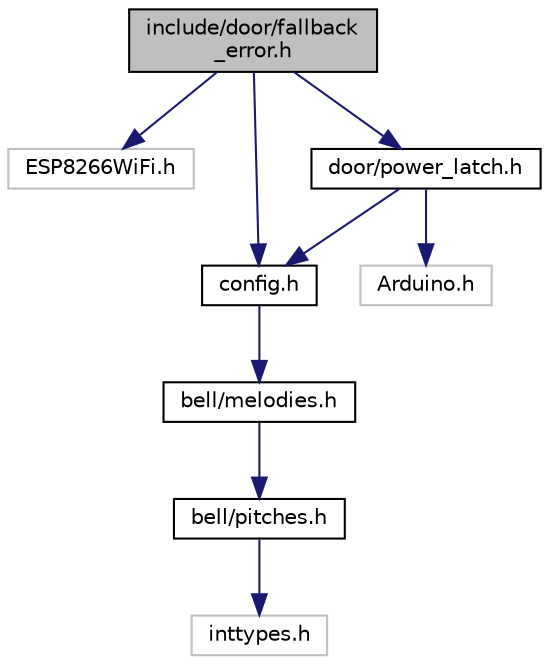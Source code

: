 digraph "include/door/fallback_error.h"
{
 // LATEX_PDF_SIZE
  edge [fontname="Helvetica",fontsize="10",labelfontname="Helvetica",labelfontsize="10"];
  node [fontname="Helvetica",fontsize="10",shape=record];
  Node1 [label="include/door/fallback\l_error.h",height=0.2,width=0.4,color="black", fillcolor="grey75", style="filled", fontcolor="black",tooltip="fallback_error for the Door firmware"];
  Node1 -> Node2 [color="midnightblue",fontsize="10",style="solid",fontname="Helvetica"];
  Node2 [label="ESP8266WiFi.h",height=0.2,width=0.4,color="grey75", fillcolor="white", style="filled",tooltip=" "];
  Node1 -> Node3 [color="midnightblue",fontsize="10",style="solid",fontname="Helvetica"];
  Node3 [label="config.h",height=0.2,width=0.4,color="black", fillcolor="white", style="filled",URL="$config_8h.html",tooltip="Configuration file to configure the door and bell firmware."];
  Node3 -> Node4 [color="midnightblue",fontsize="10",style="solid",fontname="Helvetica"];
  Node4 [label="bell/melodies.h",height=0.2,width=0.4,color="black", fillcolor="white", style="filled",URL="$melodies_8h.html",tooltip="Contains all ring tone melodies."];
  Node4 -> Node5 [color="midnightblue",fontsize="10",style="solid",fontname="Helvetica"];
  Node5 [label="bell/pitches.h",height=0.2,width=0.4,color="black", fillcolor="white", style="filled",URL="$pitches_8h.html",tooltip="Macros for playing musical notes on the buzzer."];
  Node5 -> Node6 [color="midnightblue",fontsize="10",style="solid",fontname="Helvetica"];
  Node6 [label="inttypes.h",height=0.2,width=0.4,color="grey75", fillcolor="white", style="filled",tooltip=" "];
  Node1 -> Node7 [color="midnightblue",fontsize="10",style="solid",fontname="Helvetica"];
  Node7 [label="door/power_latch.h",height=0.2,width=0.4,color="black", fillcolor="white", style="filled",URL="$power__latch_8h.html",tooltip="Provides macros to set the power latch circuit."];
  Node7 -> Node8 [color="midnightblue",fontsize="10",style="solid",fontname="Helvetica"];
  Node8 [label="Arduino.h",height=0.2,width=0.4,color="grey75", fillcolor="white", style="filled",tooltip=" "];
  Node7 -> Node3 [color="midnightblue",fontsize="10",style="solid",fontname="Helvetica"];
}
